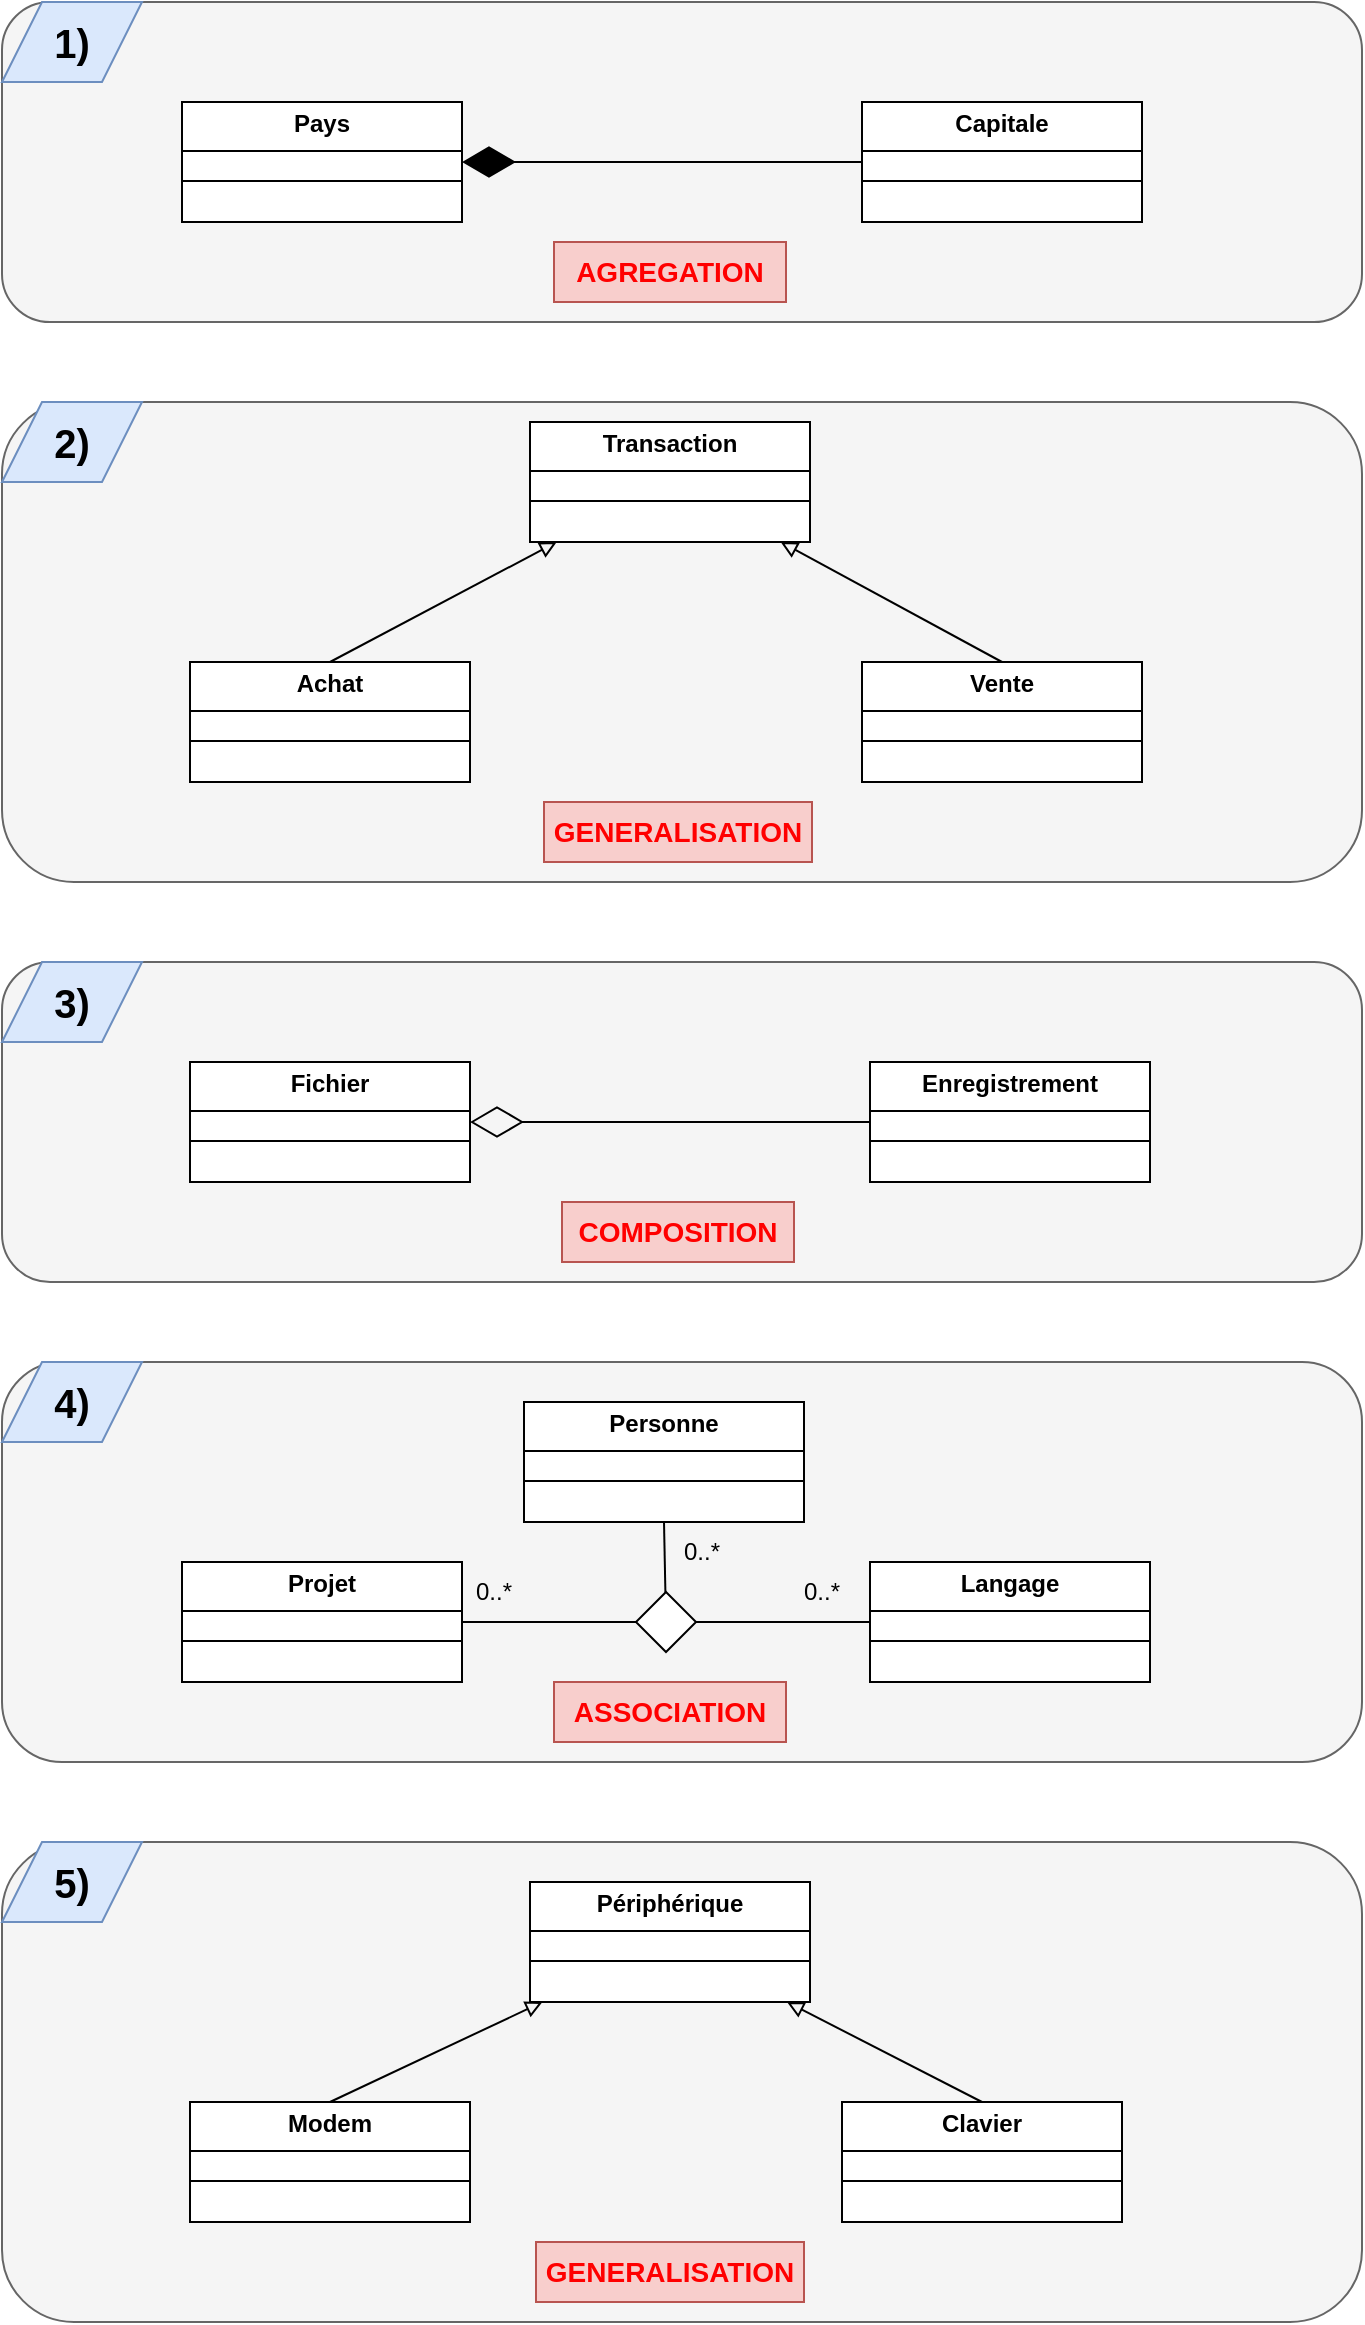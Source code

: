 <mxfile version="27.0.6">
  <diagram name="Page-1" id="fGesdjonegO0L1L9pHMr">
    <mxGraphModel dx="898" dy="750" grid="1" gridSize="10" guides="1" tooltips="1" connect="1" arrows="1" fold="1" page="1" pageScale="1" pageWidth="827" pageHeight="1169" math="0" shadow="0">
      <root>
        <mxCell id="0" />
        <mxCell id="1" parent="0" />
        <mxCell id="_dUHm0INQjYrLBaSXBUF-5" value="" style="rounded=1;whiteSpace=wrap;html=1;fillColor=#f5f5f5;fontColor=#333333;strokeColor=#666666;" parent="1" vertex="1">
          <mxGeometry x="80" y="560" width="680" height="160" as="geometry" />
        </mxCell>
        <mxCell id="5g9vw5iDV2U8HIUjXelG-1" value="" style="rounded=1;whiteSpace=wrap;html=1;fillColor=#f5f5f5;fontColor=#333333;strokeColor=#666666;" parent="1" vertex="1">
          <mxGeometry x="80" y="80" width="680" height="160" as="geometry" />
        </mxCell>
        <mxCell id="5g9vw5iDV2U8HIUjXelG-2" value="&lt;p style=&quot;margin:0px;margin-top:4px;text-align:center;&quot;&gt;&lt;b&gt;Pays&lt;/b&gt;&lt;/p&gt;&lt;hr size=&quot;1&quot; style=&quot;border-style:solid;&quot;&gt;&lt;div style=&quot;height:2px;&quot;&gt;&lt;/div&gt;&lt;hr size=&quot;1&quot; style=&quot;border-style:solid;&quot;&gt;&lt;div style=&quot;height:2px;&quot;&gt;&lt;/div&gt;" style="verticalAlign=top;align=left;overflow=fill;html=1;whiteSpace=wrap;" parent="1" vertex="1">
          <mxGeometry x="170" y="130" width="140" height="60" as="geometry" />
        </mxCell>
        <mxCell id="5g9vw5iDV2U8HIUjXelG-3" value="&lt;p style=&quot;margin:0px;margin-top:4px;text-align:center;&quot;&gt;&lt;b&gt;Capitale&lt;/b&gt;&lt;/p&gt;&lt;hr size=&quot;1&quot; style=&quot;border-style:solid;&quot;&gt;&lt;div style=&quot;height:2px;&quot;&gt;&lt;/div&gt;&lt;hr size=&quot;1&quot; style=&quot;border-style:solid;&quot;&gt;&lt;div style=&quot;height:2px;&quot;&gt;&lt;/div&gt;" style="verticalAlign=top;align=left;overflow=fill;html=1;whiteSpace=wrap;" parent="1" vertex="1">
          <mxGeometry x="510" y="130" width="140" height="60" as="geometry" />
        </mxCell>
        <mxCell id="5g9vw5iDV2U8HIUjXelG-6" value="" style="endArrow=diamondThin;endFill=1;endSize=24;html=1;rounded=0;entryX=1;entryY=0.5;entryDx=0;entryDy=0;exitX=0;exitY=0.5;exitDx=0;exitDy=0;" parent="1" source="5g9vw5iDV2U8HIUjXelG-3" target="5g9vw5iDV2U8HIUjXelG-2" edge="1">
          <mxGeometry width="160" relative="1" as="geometry">
            <mxPoint x="330" y="290" as="sourcePoint" />
            <mxPoint x="490" y="290" as="targetPoint" />
          </mxGeometry>
        </mxCell>
        <mxCell id="5g9vw5iDV2U8HIUjXelG-7" value="&lt;b&gt;&lt;font style=&quot;color: light-dark(rgb(255, 0, 0), rgb(237, 237, 237)); font-size: 14px;&quot;&gt;AGREGATION&lt;/font&gt;&lt;/b&gt;" style="text;html=1;align=center;verticalAlign=middle;whiteSpace=wrap;rounded=0;fillColor=#f8cecc;strokeColor=#b85450;" parent="1" vertex="1">
          <mxGeometry x="356" y="200" width="116" height="30" as="geometry" />
        </mxCell>
        <mxCell id="5g9vw5iDV2U8HIUjXelG-8" value="&lt;b&gt;&lt;font style=&quot;font-size: 20px;&quot;&gt;1)&lt;/font&gt;&lt;/b&gt;" style="shape=parallelogram;perimeter=parallelogramPerimeter;whiteSpace=wrap;html=1;fixedSize=1;fillColor=#dae8fc;strokeColor=#6c8ebf;" parent="1" vertex="1">
          <mxGeometry x="80" y="80" width="70" height="40" as="geometry" />
        </mxCell>
        <mxCell id="5g9vw5iDV2U8HIUjXelG-9" value="" style="rounded=1;whiteSpace=wrap;html=1;fillColor=#f5f5f5;fontColor=#333333;strokeColor=#666666;" parent="1" vertex="1">
          <mxGeometry x="80" y="280" width="680" height="240" as="geometry" />
        </mxCell>
        <mxCell id="5g9vw5iDV2U8HIUjXelG-10" value="&lt;b&gt;&lt;font style=&quot;font-size: 20px;&quot;&gt;2)&lt;/font&gt;&lt;/b&gt;" style="shape=parallelogram;perimeter=parallelogramPerimeter;whiteSpace=wrap;html=1;fixedSize=1;fillColor=#dae8fc;strokeColor=#6c8ebf;" parent="1" vertex="1">
          <mxGeometry x="80" y="280" width="70" height="40" as="geometry" />
        </mxCell>
        <mxCell id="_dUHm0INQjYrLBaSXBUF-1" value="&lt;p style=&quot;margin:0px;margin-top:4px;text-align:center;&quot;&gt;&lt;b&gt;Fichier&lt;/b&gt;&lt;/p&gt;&lt;hr size=&quot;1&quot; style=&quot;border-style:solid;&quot;&gt;&lt;div style=&quot;height:2px;&quot;&gt;&lt;/div&gt;&lt;hr size=&quot;1&quot; style=&quot;border-style:solid;&quot;&gt;&lt;div style=&quot;height:2px;&quot;&gt;&lt;/div&gt;" style="verticalAlign=top;align=left;overflow=fill;html=1;whiteSpace=wrap;" parent="1" vertex="1">
          <mxGeometry x="174" y="610" width="140" height="60" as="geometry" />
        </mxCell>
        <mxCell id="_dUHm0INQjYrLBaSXBUF-2" value="&lt;p style=&quot;margin:0px;margin-top:4px;text-align:center;&quot;&gt;&lt;b&gt;Enregistrement&lt;/b&gt;&lt;/p&gt;&lt;hr size=&quot;1&quot; style=&quot;border-style:solid;&quot;&gt;&lt;div style=&quot;height:2px;&quot;&gt;&lt;/div&gt;&lt;hr size=&quot;1&quot; style=&quot;border-style:solid;&quot;&gt;&lt;div style=&quot;height:2px;&quot;&gt;&lt;/div&gt;" style="verticalAlign=top;align=left;overflow=fill;html=1;whiteSpace=wrap;" parent="1" vertex="1">
          <mxGeometry x="514" y="610" width="140" height="60" as="geometry" />
        </mxCell>
        <mxCell id="_dUHm0INQjYrLBaSXBUF-3" value="" style="endArrow=diamondThin;endFill=0;endSize=24;html=1;rounded=0;entryX=1;entryY=0.5;entryDx=0;entryDy=0;exitX=0;exitY=0.5;exitDx=0;exitDy=0;" parent="1" source="_dUHm0INQjYrLBaSXBUF-2" target="_dUHm0INQjYrLBaSXBUF-1" edge="1">
          <mxGeometry width="160" relative="1" as="geometry">
            <mxPoint x="334" y="670" as="sourcePoint" />
            <mxPoint x="494" y="670" as="targetPoint" />
          </mxGeometry>
        </mxCell>
        <mxCell id="_dUHm0INQjYrLBaSXBUF-4" value="&lt;b&gt;&lt;font style=&quot;color: light-dark(rgb(255, 0, 0), rgb(237, 237, 237)); font-size: 14px;&quot;&gt;COMPOSITION&lt;/font&gt;&lt;/b&gt;" style="text;html=1;align=center;verticalAlign=middle;whiteSpace=wrap;rounded=0;fillColor=#f8cecc;strokeColor=#b85450;" parent="1" vertex="1">
          <mxGeometry x="360" y="680" width="116" height="30" as="geometry" />
        </mxCell>
        <mxCell id="_dUHm0INQjYrLBaSXBUF-6" value="&lt;b&gt;&lt;font style=&quot;font-size: 20px;&quot;&gt;3)&lt;/font&gt;&lt;/b&gt;" style="shape=parallelogram;perimeter=parallelogramPerimeter;whiteSpace=wrap;html=1;fixedSize=1;fillColor=#dae8fc;strokeColor=#6c8ebf;" parent="1" vertex="1">
          <mxGeometry x="80" y="560" width="70" height="40" as="geometry" />
        </mxCell>
        <mxCell id="_dUHm0INQjYrLBaSXBUF-7" value="" style="rounded=1;whiteSpace=wrap;html=1;fillColor=#f5f5f5;fontColor=#333333;strokeColor=#666666;" parent="1" vertex="1">
          <mxGeometry x="80" y="760" width="680" height="200" as="geometry" />
        </mxCell>
        <mxCell id="_dUHm0INQjYrLBaSXBUF-8" value="&lt;b&gt;&lt;font style=&quot;font-size: 20px;&quot;&gt;4)&lt;/font&gt;&lt;/b&gt;" style="shape=parallelogram;perimeter=parallelogramPerimeter;whiteSpace=wrap;html=1;fixedSize=1;fillColor=#dae8fc;strokeColor=#6c8ebf;" parent="1" vertex="1">
          <mxGeometry x="80" y="760" width="70" height="40" as="geometry" />
        </mxCell>
        <mxCell id="_dUHm0INQjYrLBaSXBUF-9" value="&lt;b&gt;&lt;font style=&quot;color: light-dark(rgb(255, 0, 0), rgb(237, 237, 237)); font-size: 14px;&quot;&gt;ASSOCIATION&lt;/font&gt;&lt;/b&gt;" style="text;html=1;align=center;verticalAlign=middle;whiteSpace=wrap;rounded=0;fillColor=#f8cecc;strokeColor=#b85450;" parent="1" vertex="1">
          <mxGeometry x="356" y="920" width="116" height="30" as="geometry" />
        </mxCell>
        <mxCell id="_dUHm0INQjYrLBaSXBUF-10" value="" style="rounded=1;whiteSpace=wrap;html=1;fillColor=#f5f5f5;fontColor=#333333;strokeColor=#666666;" parent="1" vertex="1">
          <mxGeometry x="80" y="1000" width="680" height="240" as="geometry" />
        </mxCell>
        <mxCell id="_dUHm0INQjYrLBaSXBUF-11" value="&lt;b&gt;&lt;font style=&quot;font-size: 20px;&quot;&gt;5)&lt;/font&gt;&lt;/b&gt;" style="shape=parallelogram;perimeter=parallelogramPerimeter;whiteSpace=wrap;html=1;fixedSize=1;fillColor=#dae8fc;strokeColor=#6c8ebf;" parent="1" vertex="1">
          <mxGeometry x="80" y="1000" width="70" height="40" as="geometry" />
        </mxCell>
        <mxCell id="_dUHm0INQjYrLBaSXBUF-12" value="&lt;b&gt;&lt;font style=&quot;color: light-dark(rgb(255, 0, 0), rgb(237, 237, 237)); font-size: 14px;&quot;&gt;GENERALISATION&lt;/font&gt;&lt;/b&gt;" style="text;html=1;align=center;verticalAlign=middle;whiteSpace=wrap;rounded=0;fillColor=#f8cecc;strokeColor=#b85450;" parent="1" vertex="1">
          <mxGeometry x="347" y="1200" width="134" height="30" as="geometry" />
        </mxCell>
        <mxCell id="_dUHm0INQjYrLBaSXBUF-13" value="&lt;b&gt;&lt;font style=&quot;color: light-dark(rgb(255, 0, 0), rgb(237, 237, 237)); font-size: 14px;&quot;&gt;GENERALISATION&lt;/font&gt;&lt;/b&gt;" style="text;html=1;align=center;verticalAlign=middle;whiteSpace=wrap;rounded=0;fillColor=#f8cecc;strokeColor=#b85450;" parent="1" vertex="1">
          <mxGeometry x="351" y="480" width="134" height="30" as="geometry" />
        </mxCell>
        <mxCell id="nVEXatsSuEp7voSnnsjc-4" style="rounded=0;orthogonalLoop=1;jettySize=auto;html=1;endArrow=block;startFill=0;endFill=0;exitX=0.5;exitY=0;exitDx=0;exitDy=0;" edge="1" parent="1" source="nVEXatsSuEp7voSnnsjc-2" target="nVEXatsSuEp7voSnnsjc-1">
          <mxGeometry relative="1" as="geometry" />
        </mxCell>
        <mxCell id="nVEXatsSuEp7voSnnsjc-5" style="rounded=0;orthogonalLoop=1;jettySize=auto;html=1;endArrow=block;startFill=0;exitX=0.5;exitY=0;exitDx=0;exitDy=0;endFill=0;" edge="1" parent="1" source="nVEXatsSuEp7voSnnsjc-3" target="nVEXatsSuEp7voSnnsjc-1">
          <mxGeometry relative="1" as="geometry" />
        </mxCell>
        <mxCell id="nVEXatsSuEp7voSnnsjc-1" value="&lt;p style=&quot;margin:0px;margin-top:4px;text-align:center;&quot;&gt;&lt;b&gt;Transaction&lt;/b&gt;&lt;/p&gt;&lt;hr size=&quot;1&quot; style=&quot;border-style:solid;&quot;&gt;&lt;div style=&quot;height:2px;&quot;&gt;&lt;/div&gt;&lt;hr size=&quot;1&quot; style=&quot;border-style:solid;&quot;&gt;&lt;div style=&quot;height:2px;&quot;&gt;&lt;/div&gt;" style="verticalAlign=top;align=left;overflow=fill;html=1;whiteSpace=wrap;" vertex="1" parent="1">
          <mxGeometry x="344" y="290" width="140" height="60" as="geometry" />
        </mxCell>
        <mxCell id="nVEXatsSuEp7voSnnsjc-2" value="&lt;p style=&quot;margin:0px;margin-top:4px;text-align:center;&quot;&gt;&lt;b&gt;Achat&lt;/b&gt;&lt;/p&gt;&lt;hr size=&quot;1&quot; style=&quot;border-style:solid;&quot;&gt;&lt;div style=&quot;height:2px;&quot;&gt;&lt;/div&gt;&lt;hr size=&quot;1&quot; style=&quot;border-style:solid;&quot;&gt;&lt;div style=&quot;height:2px;&quot;&gt;&lt;/div&gt;" style="verticalAlign=top;align=left;overflow=fill;html=1;whiteSpace=wrap;" vertex="1" parent="1">
          <mxGeometry x="174" y="410" width="140" height="60" as="geometry" />
        </mxCell>
        <mxCell id="nVEXatsSuEp7voSnnsjc-3" value="&lt;p style=&quot;margin:0px;margin-top:4px;text-align:center;&quot;&gt;&lt;b&gt;Vente&lt;/b&gt;&lt;/p&gt;&lt;hr size=&quot;1&quot; style=&quot;border-style:solid;&quot;&gt;&lt;div style=&quot;height:2px;&quot;&gt;&lt;/div&gt;&lt;hr size=&quot;1&quot; style=&quot;border-style:solid;&quot;&gt;&lt;div style=&quot;height:2px;&quot;&gt;&lt;/div&gt;" style="verticalAlign=top;align=left;overflow=fill;html=1;whiteSpace=wrap;" vertex="1" parent="1">
          <mxGeometry x="510" y="410" width="140" height="60" as="geometry" />
        </mxCell>
        <mxCell id="nVEXatsSuEp7voSnnsjc-13" style="rounded=0;orthogonalLoop=1;jettySize=auto;html=1;endArrow=block;startFill=0;endFill=0;exitX=0.5;exitY=0;exitDx=0;exitDy=0;" edge="1" parent="1" source="nVEXatsSuEp7voSnnsjc-11" target="nVEXatsSuEp7voSnnsjc-10">
          <mxGeometry relative="1" as="geometry" />
        </mxCell>
        <mxCell id="nVEXatsSuEp7voSnnsjc-14" style="rounded=0;orthogonalLoop=1;jettySize=auto;html=1;endArrow=block;startFill=0;endFill=0;exitX=0.5;exitY=0;exitDx=0;exitDy=0;" edge="1" parent="1" source="nVEXatsSuEp7voSnnsjc-12" target="nVEXatsSuEp7voSnnsjc-10">
          <mxGeometry relative="1" as="geometry" />
        </mxCell>
        <mxCell id="nVEXatsSuEp7voSnnsjc-10" value="&lt;p style=&quot;margin:0px;margin-top:4px;text-align:center;&quot;&gt;&lt;b&gt;Périphérique&lt;/b&gt;&lt;/p&gt;&lt;hr size=&quot;1&quot; style=&quot;border-style:solid;&quot;&gt;&lt;div style=&quot;height:2px;&quot;&gt;&lt;/div&gt;&lt;hr size=&quot;1&quot; style=&quot;border-style:solid;&quot;&gt;&lt;div style=&quot;height:2px;&quot;&gt;&lt;/div&gt;" style="verticalAlign=top;align=left;overflow=fill;html=1;whiteSpace=wrap;" vertex="1" parent="1">
          <mxGeometry x="344" y="1020" width="140" height="60" as="geometry" />
        </mxCell>
        <mxCell id="nVEXatsSuEp7voSnnsjc-11" value="&lt;p style=&quot;margin:0px;margin-top:4px;text-align:center;&quot;&gt;&lt;b&gt;Modem&lt;/b&gt;&lt;/p&gt;&lt;hr size=&quot;1&quot; style=&quot;border-style:solid;&quot;&gt;&lt;div style=&quot;height:2px;&quot;&gt;&lt;/div&gt;&lt;hr size=&quot;1&quot; style=&quot;border-style:solid;&quot;&gt;&lt;div style=&quot;height:2px;&quot;&gt;&lt;/div&gt;" style="verticalAlign=top;align=left;overflow=fill;html=1;whiteSpace=wrap;" vertex="1" parent="1">
          <mxGeometry x="174" y="1130" width="140" height="60" as="geometry" />
        </mxCell>
        <mxCell id="nVEXatsSuEp7voSnnsjc-12" value="&lt;p style=&quot;margin:0px;margin-top:4px;text-align:center;&quot;&gt;&lt;b&gt;Clavier&lt;/b&gt;&lt;/p&gt;&lt;hr size=&quot;1&quot; style=&quot;border-style:solid;&quot;&gt;&lt;div style=&quot;height:2px;&quot;&gt;&lt;/div&gt;&lt;hr size=&quot;1&quot; style=&quot;border-style:solid;&quot;&gt;&lt;div style=&quot;height:2px;&quot;&gt;&lt;/div&gt;" style="verticalAlign=top;align=left;overflow=fill;html=1;whiteSpace=wrap;" vertex="1" parent="1">
          <mxGeometry x="500" y="1130" width="140" height="60" as="geometry" />
        </mxCell>
        <mxCell id="nVEXatsSuEp7voSnnsjc-18" value="&lt;p style=&quot;margin:0px;margin-top:4px;text-align:center;&quot;&gt;&lt;b&gt;Personne&lt;/b&gt;&lt;/p&gt;&lt;hr size=&quot;1&quot; style=&quot;border-style:solid;&quot;&gt;&lt;div style=&quot;height:2px;&quot;&gt;&lt;/div&gt;&lt;hr size=&quot;1&quot; style=&quot;border-style:solid;&quot;&gt;&lt;div style=&quot;height:2px;&quot;&gt;&lt;/div&gt;" style="verticalAlign=top;align=left;overflow=fill;html=1;whiteSpace=wrap;" vertex="1" parent="1">
          <mxGeometry x="341" y="780" width="140" height="60" as="geometry" />
        </mxCell>
        <mxCell id="nVEXatsSuEp7voSnnsjc-19" value="&lt;p style=&quot;margin:0px;margin-top:4px;text-align:center;&quot;&gt;&lt;b&gt;Projet&lt;/b&gt;&lt;/p&gt;&lt;hr size=&quot;1&quot; style=&quot;border-style:solid;&quot;&gt;&lt;div style=&quot;height:2px;&quot;&gt;&lt;/div&gt;&lt;hr size=&quot;1&quot; style=&quot;border-style:solid;&quot;&gt;&lt;div style=&quot;height:2px;&quot;&gt;&lt;/div&gt;" style="verticalAlign=top;align=left;overflow=fill;html=1;whiteSpace=wrap;" vertex="1" parent="1">
          <mxGeometry x="170" y="860" width="140" height="60" as="geometry" />
        </mxCell>
        <mxCell id="nVEXatsSuEp7voSnnsjc-20" value="&lt;p style=&quot;margin:0px;margin-top:4px;text-align:center;&quot;&gt;&lt;b&gt;Langage&lt;/b&gt;&lt;/p&gt;&lt;hr size=&quot;1&quot; style=&quot;border-style:solid;&quot;&gt;&lt;div style=&quot;height:2px;&quot;&gt;&lt;/div&gt;&lt;hr size=&quot;1&quot; style=&quot;border-style:solid;&quot;&gt;&lt;div style=&quot;height:2px;&quot;&gt;&lt;/div&gt;" style="verticalAlign=top;align=left;overflow=fill;html=1;whiteSpace=wrap;" vertex="1" parent="1">
          <mxGeometry x="514" y="860" width="140" height="60" as="geometry" />
        </mxCell>
        <mxCell id="nVEXatsSuEp7voSnnsjc-22" style="rounded=0;orthogonalLoop=1;jettySize=auto;html=1;entryX=0;entryY=0.5;entryDx=0;entryDy=0;endArrow=none;startFill=0;" edge="1" parent="1" source="nVEXatsSuEp7voSnnsjc-21" target="nVEXatsSuEp7voSnnsjc-20">
          <mxGeometry relative="1" as="geometry" />
        </mxCell>
        <mxCell id="nVEXatsSuEp7voSnnsjc-23" style="rounded=0;orthogonalLoop=1;jettySize=auto;html=1;entryX=1;entryY=0.5;entryDx=0;entryDy=0;endArrow=none;startFill=0;" edge="1" parent="1" source="nVEXatsSuEp7voSnnsjc-21" target="nVEXatsSuEp7voSnnsjc-19">
          <mxGeometry relative="1" as="geometry" />
        </mxCell>
        <mxCell id="nVEXatsSuEp7voSnnsjc-24" style="rounded=0;orthogonalLoop=1;jettySize=auto;html=1;entryX=0.5;entryY=1;entryDx=0;entryDy=0;endArrow=none;startFill=0;" edge="1" parent="1" source="nVEXatsSuEp7voSnnsjc-21" target="nVEXatsSuEp7voSnnsjc-18">
          <mxGeometry relative="1" as="geometry" />
        </mxCell>
        <mxCell id="nVEXatsSuEp7voSnnsjc-21" value="" style="rhombus;whiteSpace=wrap;html=1;" vertex="1" parent="1">
          <mxGeometry x="397" y="875" width="30" height="30" as="geometry" />
        </mxCell>
        <mxCell id="nVEXatsSuEp7voSnnsjc-25" value="0..*" style="text;html=1;align=center;verticalAlign=middle;whiteSpace=wrap;rounded=0;" vertex="1" parent="1">
          <mxGeometry x="460" y="860" width="60" height="30" as="geometry" />
        </mxCell>
        <mxCell id="nVEXatsSuEp7voSnnsjc-26" value="0..*" style="text;html=1;align=center;verticalAlign=middle;whiteSpace=wrap;rounded=0;" vertex="1" parent="1">
          <mxGeometry x="296" y="860" width="60" height="30" as="geometry" />
        </mxCell>
        <mxCell id="nVEXatsSuEp7voSnnsjc-27" value="0..*" style="text;html=1;align=center;verticalAlign=middle;whiteSpace=wrap;rounded=0;" vertex="1" parent="1">
          <mxGeometry x="400" y="840" width="60" height="30" as="geometry" />
        </mxCell>
      </root>
    </mxGraphModel>
  </diagram>
</mxfile>
